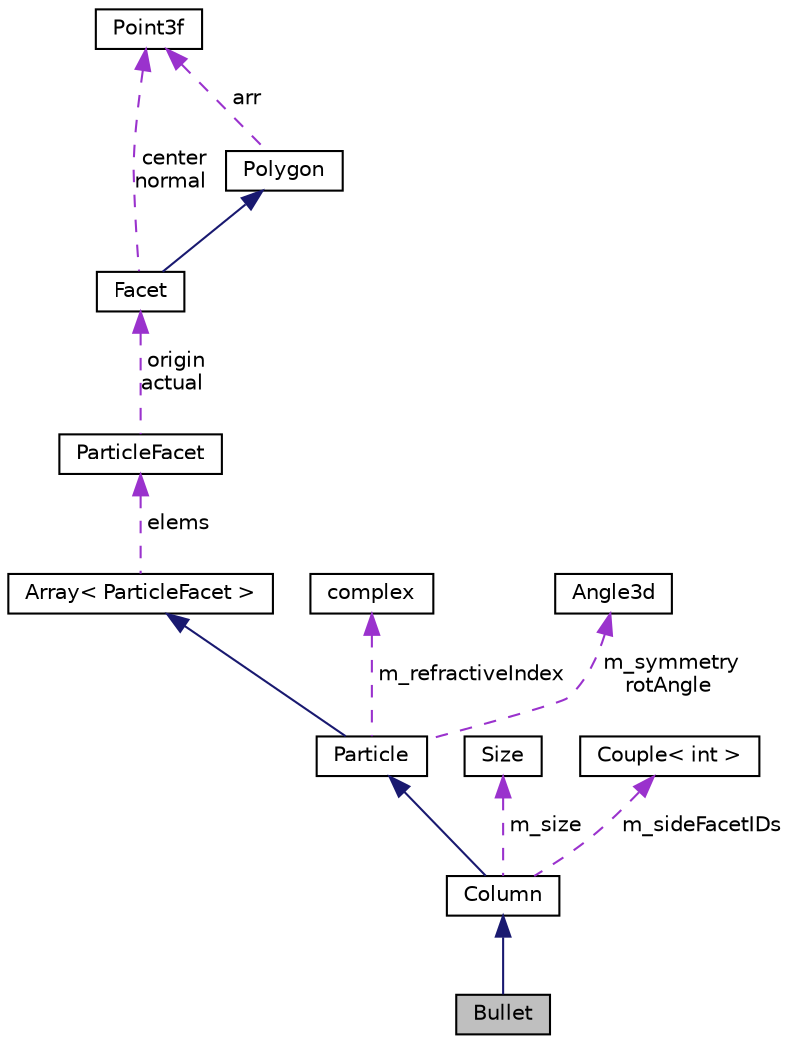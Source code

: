 digraph "Bullet"
{
  edge [fontname="Helvetica",fontsize="10",labelfontname="Helvetica",labelfontsize="10"];
  node [fontname="Helvetica",fontsize="10",shape=record];
  Node4 [label="Bullet",height=0.2,width=0.4,color="black", fillcolor="grey75", style="filled", fontcolor="black"];
  Node5 -> Node4 [dir="back",color="midnightblue",fontsize="10",style="solid",fontname="Helvetica"];
  Node5 [label="Column",height=0.2,width=0.4,color="black", fillcolor="white", style="filled",URL="$class_column.html",tooltip="The Column class. "];
  Node6 -> Node5 [dir="back",color="midnightblue",fontsize="10",style="solid",fontname="Helvetica"];
  Node6 [label="Particle",height=0.2,width=0.4,color="black", fillcolor="white", style="filled",URL="$class_particle.html",tooltip="The Particle class is the base class inherited by other concrete particle classes. Vertices are ordered by counterclock-wise direction if you see from outside. "];
  Node7 -> Node6 [dir="back",color="midnightblue",fontsize="10",style="solid",fontname="Helvetica"];
  Node7 [label="Array\< ParticleFacet \>",height=0.2,width=0.4,color="black", fillcolor="white", style="filled",URL="$class_array.html"];
  Node8 -> Node7 [dir="back",color="darkorchid3",fontsize="10",style="dashed",label=" elems" ,fontname="Helvetica"];
  Node8 [label="ParticleFacet",height=0.2,width=0.4,color="black", fillcolor="white", style="filled",URL="$struct_particle_facet.html"];
  Node9 -> Node8 [dir="back",color="darkorchid3",fontsize="10",style="dashed",label=" origin\nactual" ,fontname="Helvetica"];
  Node9 [label="Facet",height=0.2,width=0.4,color="black", fillcolor="white", style="filled",URL="$class_facet.html"];
  Node10 -> Node9 [dir="back",color="midnightblue",fontsize="10",style="solid",fontname="Helvetica"];
  Node10 [label="Polygon",height=0.2,width=0.4,color="black", fillcolor="white", style="filled",URL="$class_polygon.html",tooltip="Polygon consisted of 3-coordinate vertices. "];
  Node11 -> Node10 [dir="back",color="darkorchid3",fontsize="10",style="dashed",label=" arr" ,fontname="Helvetica"];
  Node11 [label="Point3f",height=0.2,width=0.4,color="black", fillcolor="white", style="filled",URL="$struct_point3f.html",tooltip="The Point3 struct 3D coordinate point. "];
  Node11 -> Node9 [dir="back",color="darkorchid3",fontsize="10",style="dashed",label=" center\nnormal" ,fontname="Helvetica"];
  Node12 -> Node6 [dir="back",color="darkorchid3",fontsize="10",style="dashed",label=" m_refractiveIndex" ,fontname="Helvetica"];
  Node12 [label="complex",height=0.2,width=0.4,color="black", fillcolor="white", style="filled",URL="$classcomplex.html",tooltip="This class provides a complex numbers and operation with them. "];
  Node13 -> Node6 [dir="back",color="darkorchid3",fontsize="10",style="dashed",label=" m_symmetry\nrotAngle" ,fontname="Helvetica"];
  Node13 [label="Angle3d",height=0.2,width=0.4,color="black", fillcolor="white", style="filled",URL="$class_angle3d.html"];
  Node14 -> Node5 [dir="back",color="darkorchid3",fontsize="10",style="dashed",label=" m_size" ,fontname="Helvetica"];
  Node14 [label="Size",height=0.2,width=0.4,color="black", fillcolor="white", style="filled",URL="$struct_size.html"];
  Node15 -> Node5 [dir="back",color="darkorchid3",fontsize="10",style="dashed",label=" m_sideFacetIDs" ,fontname="Helvetica"];
  Node15 [label="Couple\< int \>",height=0.2,width=0.4,color="black", fillcolor="white", style="filled",URL="$class_couple.html"];
}
